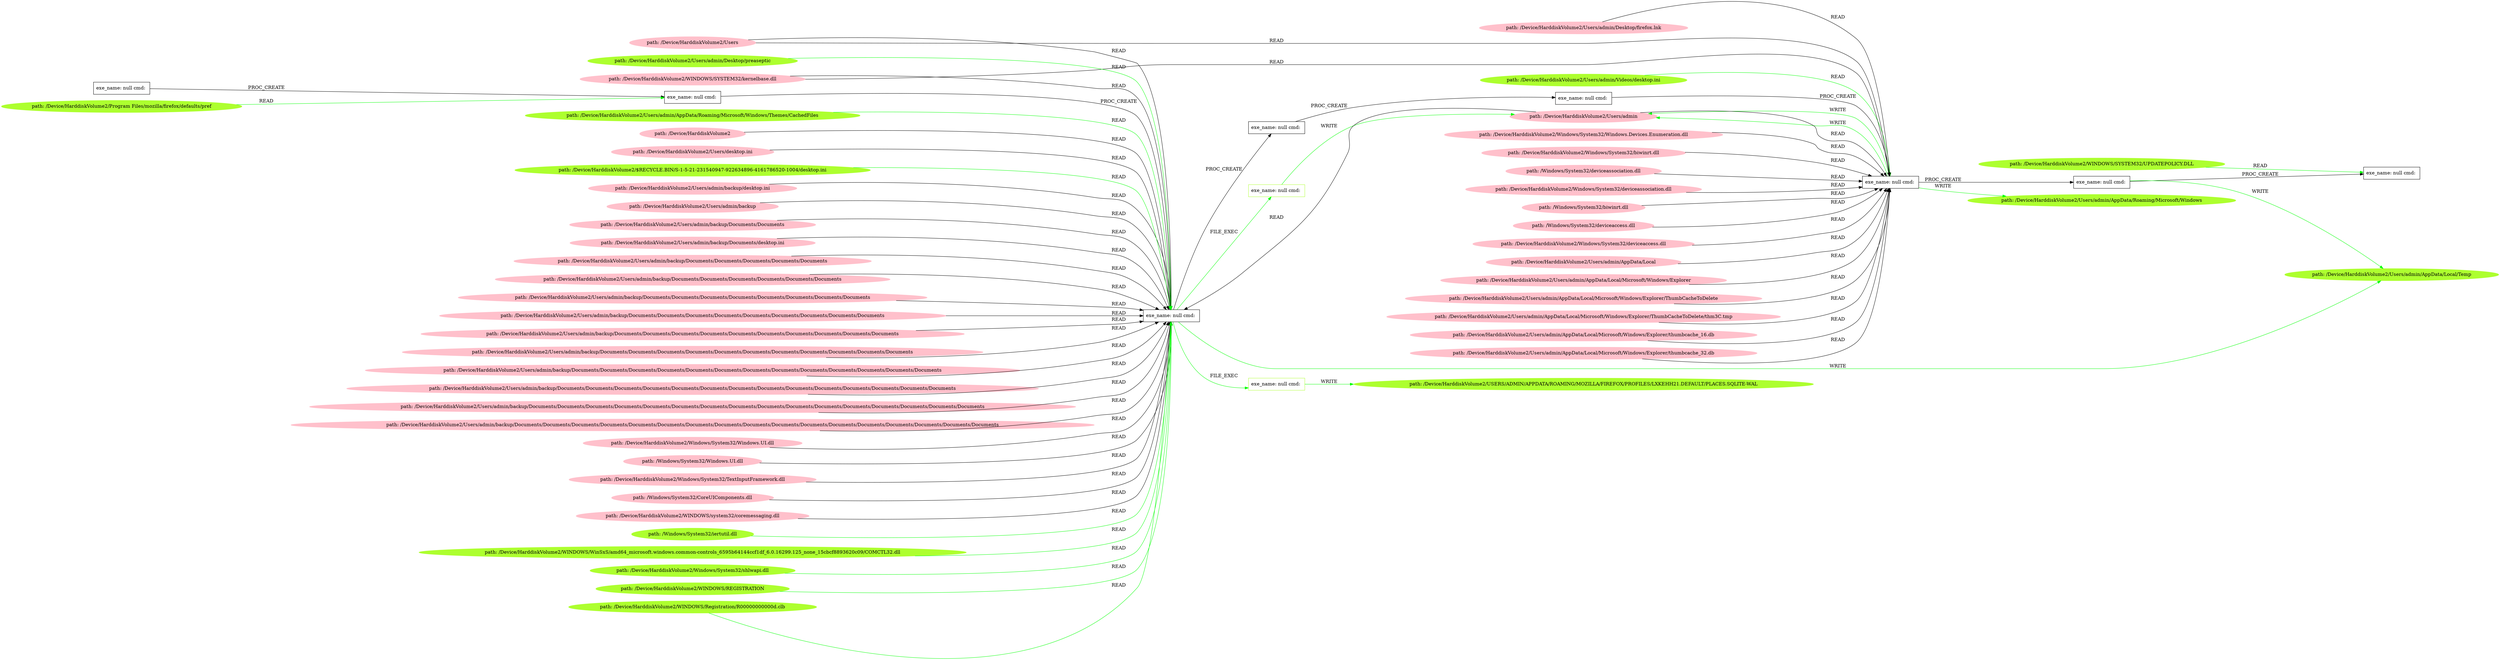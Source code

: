 digraph {
	rankdir=LR
	17 [label="exe_name: null cmd: " color=black shape=box style=solid]
	81 [label="exe_name: null cmd: " color=greenyellow shape=box style=solid]
	17 -> 81 [label=FILE_EXEC color=green]
	17 [label="exe_name: null cmd: " color=black shape=box style=solid]
	84 [label="exe_name: null cmd: " color=greenyellow shape=box style=solid]
	17 -> 84 [label=FILE_EXEC color=green]
	28 [label="exe_name: null cmd: " color=black shape=box style=solid]
	19 [label="exe_name: null cmd: " color=black shape=box style=solid]
	28 -> 19 [label=PROC_CREATE color=black]
	86 [label="path: /Device/HarddiskVolume2/Users/admin/Videos/desktop.ini" color=greenyellow shape=oval style=filled]
	29 [label="exe_name: null cmd: " color=black shape=box style=solid]
	86 -> 29 [label=READ color=green]
	19 [label="exe_name: null cmd: " color=black shape=box style=solid]
	17 [label="exe_name: null cmd: " color=black shape=box style=solid]
	19 -> 17 [label=PROC_CREATE color=black]
	68 [label="path: /Device/HarddiskVolume2" color=pink shape=oval style=filled]
	17 [label="exe_name: null cmd: " color=black shape=box style=solid]
	68 -> 17 [label=READ color=black]
	39 [label="path: /Device/HarddiskVolume2/Users/desktop.ini" color=pink shape=oval style=filled]
	17 [label="exe_name: null cmd: " color=black shape=box style=solid]
	39 -> 17 [label=READ color=black]
	63 [label="path: /Device/HarddiskVolume2/Users" color=pink shape=oval style=filled]
	17 [label="exe_name: null cmd: " color=black shape=box style=solid]
	63 -> 17 [label=READ color=black]
	69 [label="path: /Device/HarddiskVolume2/Users/admin" color=pink shape=oval style=filled]
	17 [label="exe_name: null cmd: " color=black shape=box style=solid]
	69 -> 17 [label=READ color=black]
	16 [label="path: /Device/HarddiskVolume2/Users/admin/backup/desktop.ini" color=pink shape=oval style=filled]
	17 [label="exe_name: null cmd: " color=black shape=box style=solid]
	16 -> 17 [label=READ color=black]
	26 [label="path: /Device/HarddiskVolume2/Users/admin/backup" color=pink shape=oval style=filled]
	17 [label="exe_name: null cmd: " color=black shape=box style=solid]
	26 -> 17 [label=READ color=black]
	51 [label="path: /Device/HarddiskVolume2/Users/admin/backup/Documents/Documents" color=pink shape=oval style=filled]
	17 [label="exe_name: null cmd: " color=black shape=box style=solid]
	51 -> 17 [label=READ color=black]
	7 [label="path: /Device/HarddiskVolume2/Users/admin/backup/Documents/desktop.ini" color=pink shape=oval style=filled]
	17 [label="exe_name: null cmd: " color=black shape=box style=solid]
	7 -> 17 [label=READ color=black]
	50 [label="path: /Device/HarddiskVolume2/Users/admin/backup/Documents/Documents/Documents/Documents/Documents" color=pink shape=oval style=filled]
	17 [label="exe_name: null cmd: " color=black shape=box style=solid]
	50 -> 17 [label=READ color=black]
	33 [label="path: /Device/HarddiskVolume2/Users/admin/backup/Documents/Documents/Documents/Documents/Documents/Documents" color=pink shape=oval style=filled]
	17 [label="exe_name: null cmd: " color=black shape=box style=solid]
	33 -> 17 [label=READ color=black]
	58 [label="path: /Device/HarddiskVolume2/Users/admin/backup/Documents/Documents/Documents/Documents/Documents/Documents/Documents/Documents" color=pink shape=oval style=filled]
	17 [label="exe_name: null cmd: " color=black shape=box style=solid]
	58 -> 17 [label=READ color=black]
	12 [label="path: /Device/HarddiskVolume2/Users/admin/backup/Documents/Documents/Documents/Documents/Documents/Documents/Documents/Documents/Documents" color=pink shape=oval style=filled]
	17 [label="exe_name: null cmd: " color=black shape=box style=solid]
	12 -> 17 [label=READ color=black]
	3 [label="path: /Device/HarddiskVolume2/Users/admin/backup/Documents/Documents/Documents/Documents/Documents/Documents/Documents/Documents/Documents/Documents" color=pink shape=oval style=filled]
	17 [label="exe_name: null cmd: " color=black shape=box style=solid]
	3 -> 17 [label=READ color=black]
	14 [label="path: /Device/HarddiskVolume2/Users/admin/backup/Documents/Documents/Documents/Documents/Documents/Documents/Documents/Documents/Documents/Documents/Documents" color=pink shape=oval style=filled]
	17 [label="exe_name: null cmd: " color=black shape=box style=solid]
	14 -> 17 [label=READ color=black]
	47 [label="path: /Device/HarddiskVolume2/Users/admin/backup/Documents/Documents/Documents/Documents/Documents/Documents/Documents/Documents/Documents/Documents/Documents/Documents/Documents" color=pink shape=oval style=filled]
	17 [label="exe_name: null cmd: " color=black shape=box style=solid]
	47 -> 17 [label=READ color=black]
	37 [label="path: /Device/HarddiskVolume2/Users/admin/backup/Documents/Documents/Documents/Documents/Documents/Documents/Documents/Documents/Documents/Documents/Documents/Documents/Documents/Documents" color=pink shape=oval style=filled]
	17 [label="exe_name: null cmd: " color=black shape=box style=solid]
	37 -> 17 [label=READ color=black]
	11 [label="path: /Device/HarddiskVolume2/Users/admin/backup/Documents/Documents/Documents/Documents/Documents/Documents/Documents/Documents/Documents/Documents/Documents/Documents/Documents/Documents/Documents/Documents" color=pink shape=oval style=filled]
	17 [label="exe_name: null cmd: " color=black shape=box style=solid]
	11 -> 17 [label=READ color=black]
	9 [label="path: /Device/HarddiskVolume2/Users/admin/backup/Documents/Documents/Documents/Documents/Documents/Documents/Documents/Documents/Documents/Documents/Documents/Documents/Documents/Documents/Documents/Documents/Documents" color=pink shape=oval style=filled]
	17 [label="exe_name: null cmd: " color=black shape=box style=solid]
	9 -> 17 [label=READ color=black]
	45 [label="path: /Device/HarddiskVolume2/Windows/System32/Windows.UI.dll" color=pink shape=oval style=filled]
	17 [label="exe_name: null cmd: " color=black shape=box style=solid]
	45 -> 17 [label=READ color=black]
	42 [label="path: /Windows/System32/Windows.UI.dll" color=pink shape=oval style=filled]
	17 [label="exe_name: null cmd: " color=black shape=box style=solid]
	42 -> 17 [label=READ color=black]
	56 [label="path: /Device/HarddiskVolume2/Windows/System32/TextInputFramework.dll" color=pink shape=oval style=filled]
	17 [label="exe_name: null cmd: " color=black shape=box style=solid]
	56 -> 17 [label=READ color=black]
	53 [label="path: /Windows/System32/CoreUIComponents.dll" color=pink shape=oval style=filled]
	17 [label="exe_name: null cmd: " color=black shape=box style=solid]
	53 -> 17 [label=READ color=black]
	21 [label="path: /Device/HarddiskVolume2/WINDOWS/system32/coremessaging.dll" color=pink shape=oval style=filled]
	17 [label="exe_name: null cmd: " color=black shape=box style=solid]
	21 -> 17 [label=READ color=black]
	61 [label="path: /Device/HarddiskVolume2/WINDOWS/SYSTEM32/kernelbase.dll" color=pink shape=oval style=filled]
	17 [label="exe_name: null cmd: " color=black shape=box style=solid]
	61 -> 17 [label=READ color=black]
	17 [label="exe_name: null cmd: " color=black shape=box style=solid]
	15 [label="exe_name: null cmd: " color=black shape=box style=solid]
	17 -> 15 [label=PROC_CREATE color=black]
	15 [label="exe_name: null cmd: " color=black shape=box style=solid]
	31 [label="exe_name: null cmd: " color=black shape=box style=solid]
	15 -> 31 [label=PROC_CREATE color=black]
	31 [label="exe_name: null cmd: " color=black shape=box style=solid]
	29 [label="exe_name: null cmd: " color=black shape=box style=solid]
	31 -> 29 [label=PROC_CREATE color=black]
	75 [label="path: /Device/HarddiskVolume2/WINDOWS/WinSxS/amd64_microsoft.windows.common-controls_6595b64144ccf1df_6.0.16299.125_none_15cbcf8893620c09/COMCTL32.dll" color=greenyellow shape=oval style=filled]
	17 [label="exe_name: null cmd: " color=black shape=box style=solid]
	75 -> 17 [label=READ color=green]
	79 [label="path: /Device/HarddiskVolume2/Windows/System32/shlwapi.dll" color=greenyellow shape=oval style=filled]
	17 [label="exe_name: null cmd: " color=black shape=box style=solid]
	79 -> 17 [label=READ color=green]
	23 [label="path: /Device/HarddiskVolume2/Windows/System32/Windows.Devices.Enumeration.dll" color=pink shape=oval style=filled]
	29 [label="exe_name: null cmd: " color=black shape=box style=solid]
	23 -> 29 [label=READ color=black]
	24 [label="path: /Device/HarddiskVolume2/Windows/System32/biwinrt.dll" color=pink shape=oval style=filled]
	29 [label="exe_name: null cmd: " color=black shape=box style=solid]
	24 -> 29 [label=READ color=black]
	57 [label="path: /Windows/System32/deviceassociation.dll" color=pink shape=oval style=filled]
	29 [label="exe_name: null cmd: " color=black shape=box style=solid]
	57 -> 29 [label=READ color=black]
	34 [label="path: /Device/HarddiskVolume2/Windows/System32/deviceassociation.dll" color=pink shape=oval style=filled]
	29 [label="exe_name: null cmd: " color=black shape=box style=solid]
	34 -> 29 [label=READ color=black]
	40 [label="path: /Windows/System32/biwinrt.dll" color=pink shape=oval style=filled]
	29 [label="exe_name: null cmd: " color=black shape=box style=solid]
	40 -> 29 [label=READ color=black]
	61 [label="path: /Device/HarddiskVolume2/WINDOWS/SYSTEM32/kernelbase.dll" color=pink shape=oval style=filled]
	29 [label="exe_name: null cmd: " color=black shape=box style=solid]
	61 -> 29 [label=READ color=black]
	83 [label="path: /Device/HarddiskVolume2/WINDOWS/REGISTRATION" color=greenyellow shape=oval style=filled]
	17 [label="exe_name: null cmd: " color=black shape=box style=solid]
	83 -> 17 [label=READ color=green]
	76 [label="path: /Device/HarddiskVolume2/WINDOWS/Registration/R00000000000d.clb" color=greenyellow shape=oval style=filled]
	17 [label="exe_name: null cmd: " color=black shape=box style=solid]
	76 -> 17 [label=READ color=green]
	46 [label="path: /Windows/System32/deviceaccess.dll" color=pink shape=oval style=filled]
	29 [label="exe_name: null cmd: " color=black shape=box style=solid]
	46 -> 29 [label=READ color=black]
	22 [label="path: /Device/HarddiskVolume2/Windows/System32/deviceaccess.dll" color=pink shape=oval style=filled]
	29 [label="exe_name: null cmd: " color=black shape=box style=solid]
	22 -> 29 [label=READ color=black]
	77 [label="path: /Device/HarddiskVolume2/Users/admin/Desktop/preaseptic" color=greenyellow shape=oval style=filled]
	17 [label="exe_name: null cmd: " color=black shape=box style=solid]
	77 -> 17 [label=READ color=green]
	74 [label="path: /Device/HarddiskVolume2/Users/admin/AppData/Roaming/Microsoft/Windows/Themes/CachedFiles" color=greenyellow shape=oval style=filled]
	17 [label="exe_name: null cmd: " color=black shape=box style=solid]
	74 -> 17 [label=READ color=green]
	73 [label="path: /Device/HarddiskVolume2/$RECYCLE.BIN/S-1-5-21-231540947-922634896-4161786520-1004/desktop.ini" color=greenyellow shape=oval style=filled]
	17 [label="exe_name: null cmd: " color=black shape=box style=solid]
	73 -> 17 [label=READ color=green]
	59 [label="path: /Device/HarddiskVolume2/Users/admin/AppData/Local" color=pink shape=oval style=filled]
	29 [label="exe_name: null cmd: " color=black shape=box style=solid]
	59 -> 29 [label=READ color=black]
	69 [label="path: /Device/HarddiskVolume2/Users/admin" color=pink shape=oval style=filled]
	29 [label="exe_name: null cmd: " color=black shape=box style=solid]
	69 -> 29 [label=READ color=black]
	4 [label="path: /Device/HarddiskVolume2/Users/admin/AppData/Local/Microsoft/Windows/Explorer" color=pink shape=oval style=filled]
	29 [label="exe_name: null cmd: " color=black shape=box style=solid]
	4 -> 29 [label=READ color=black]
	49 [label="path: /Device/HarddiskVolume2/Users/admin/AppData/Local/Microsoft/Windows/Explorer/ThumbCacheToDelete" color=pink shape=oval style=filled]
	29 [label="exe_name: null cmd: " color=black shape=box style=solid]
	49 -> 29 [label=READ color=black]
	38 [label="path: /Device/HarddiskVolume2/Users/admin/AppData/Local/Microsoft/Windows/Explorer/ThumbCacheToDelete/thm3C.tmp" color=pink shape=oval style=filled]
	29 [label="exe_name: null cmd: " color=black shape=box style=solid]
	38 -> 29 [label=READ color=black]
	2 [label="path: /Device/HarddiskVolume2/Users/admin/AppData/Local/Microsoft/Windows/Explorer/thumbcache_16.db" color=pink shape=oval style=filled]
	29 [label="exe_name: null cmd: " color=black shape=box style=solid]
	2 -> 29 [label=READ color=black]
	48 [label="path: /Device/HarddiskVolume2/Users/admin/AppData/Local/Microsoft/Windows/Explorer/thumbcache_32.db" color=pink shape=oval style=filled]
	29 [label="exe_name: null cmd: " color=black shape=box style=solid]
	48 -> 29 [label=READ color=black]
	63 [label="path: /Device/HarddiskVolume2/Users" color=pink shape=oval style=filled]
	29 [label="exe_name: null cmd: " color=black shape=box style=solid]
	63 -> 29 [label=READ color=black]
	13 [label="path: /Device/HarddiskVolume2/Users/admin/Desktop/firefox.lnk" color=pink shape=oval style=filled]
	29 [label="exe_name: null cmd: " color=black shape=box style=solid]
	13 -> 29 [label=READ color=black]
	29 [label="exe_name: null cmd: " color=black shape=box style=solid]
	27 [label="exe_name: null cmd: " color=black shape=box style=solid]
	29 -> 27 [label=PROC_CREATE color=black]
	27 [label="exe_name: null cmd: " color=black shape=box style=solid]
	0 [label="exe_name: null cmd: " color=black shape=box style=solid]
	27 -> 0 [label=PROC_CREATE color=black]
	72 [label="path: /Device/HarddiskVolume2/Program Files/mozilla/firefox/defaults/pref" color=greenyellow shape=oval style=filled]
	19 [label="exe_name: null cmd: " color=black shape=box style=solid]
	72 -> 19 [label=READ color=green]
	78 [label="path: /Windows/System32/iertutil.dll" color=greenyellow shape=oval style=filled]
	17 [label="exe_name: null cmd: " color=black shape=box style=solid]
	78 -> 17 [label=READ color=green]
	84 [label="exe_name: null cmd: " color=greenyellow shape=box style=solid]
	85 [label="path: /Device/HarddiskVolume2/USERS/ADMIN/APPDATA/ROAMING/MOZILLA/FIREFOX/PROFILES/LXKEHH21.DEFAULT/PLACES.SQLITE-WAL" color=greenyellow shape=oval style=filled]
	84 -> 85 [label=WRITE color=green]
	91 [label="path: /Device/HarddiskVolume2/WINDOWS/SYSTEM32/UPDATEPOLICY.DLL" color=greenyellow shape=oval style=filled]
	0 [label="exe_name: null cmd: " color=black shape=box style=solid]
	91 -> 0 [label=READ color=green]
	29 [label="exe_name: null cmd: " color=black shape=box style=solid]
	69 [label="path: /Device/HarddiskVolume2/Users/admin" color=pink shape=oval style=filled]
	29 -> 69 [label=WRITE color=green]
	17 [label="exe_name: null cmd: " color=black shape=box style=solid]
	80 [label="path: /Device/HarddiskVolume2/Users/admin/AppData/Local/Temp" color=greenyellow shape=oval style=filled]
	17 -> 80 [label=WRITE color=green]
	27 [label="exe_name: null cmd: " color=black shape=box style=solid]
	80 [label="path: /Device/HarddiskVolume2/Users/admin/AppData/Local/Temp" color=greenyellow shape=oval style=filled]
	27 -> 80 [label=WRITE color=green]
	29 [label="exe_name: null cmd: " color=black shape=box style=solid]
	87 [label="path: /Device/HarddiskVolume2/Users/admin/AppData/Roaming/Microsoft/Windows" color=greenyellow shape=oval style=filled]
	29 -> 87 [label=WRITE color=green]
	81 [label="exe_name: null cmd: " color=greenyellow shape=box style=solid]
	69 [label="path: /Device/HarddiskVolume2/Users/admin" color=pink shape=oval style=filled]
	81 -> 69 [label=WRITE color=green]
	29 [label="exe_name: null cmd: " color=black shape=box style=solid]
	69 [label="path: /Device/HarddiskVolume2/Users/admin" color=pink shape=oval style=filled]
	29 -> 69 [label=WRITE color=green]
}
